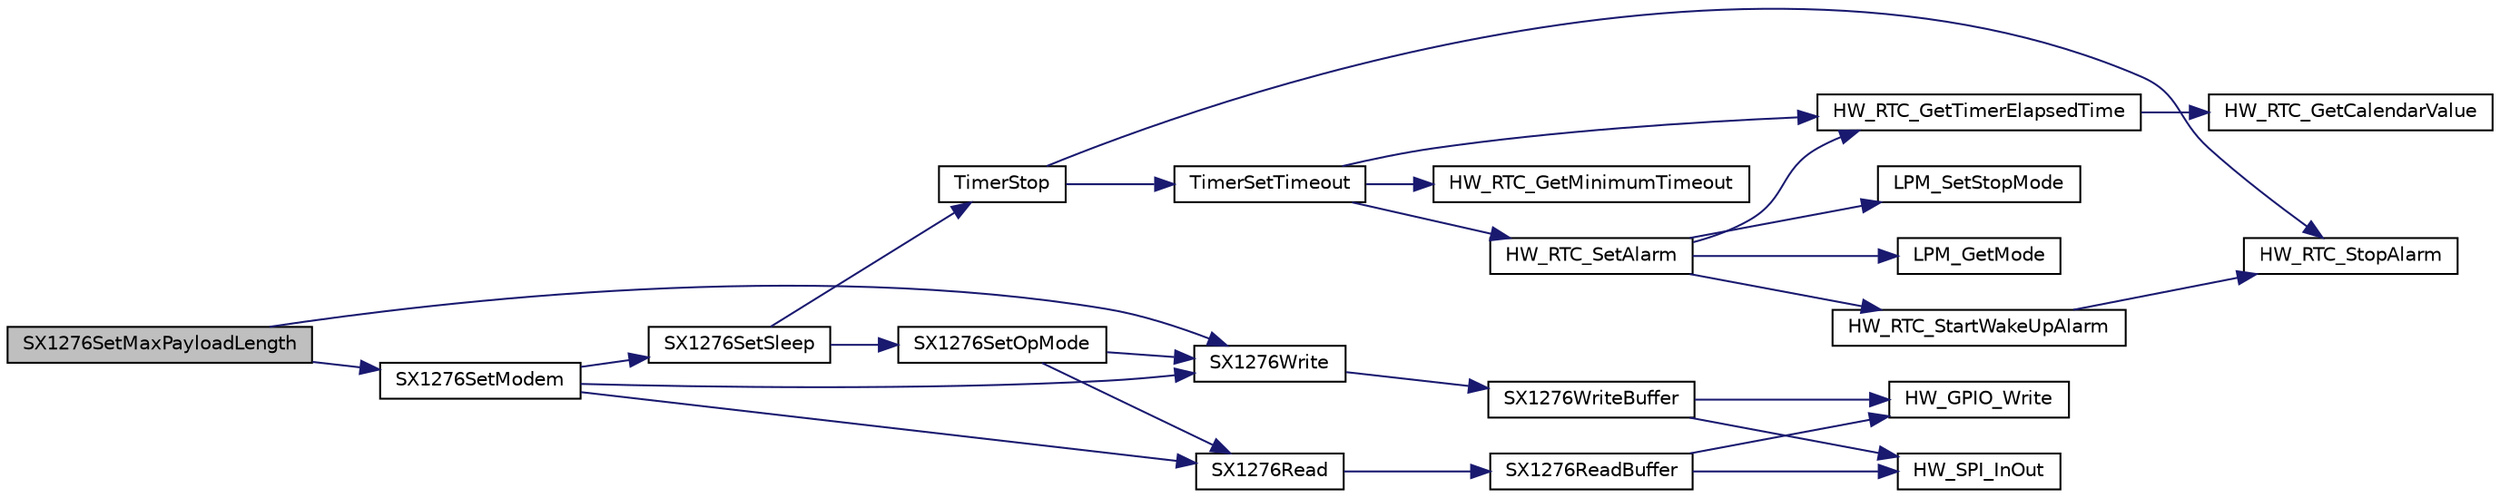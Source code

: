 digraph "SX1276SetMaxPayloadLength"
{
  edge [fontname="Helvetica",fontsize="10",labelfontname="Helvetica",labelfontsize="10"];
  node [fontname="Helvetica",fontsize="10",shape=record];
  rankdir="LR";
  Node362 [label="SX1276SetMaxPayloadLength",height=0.2,width=0.4,color="black", fillcolor="grey75", style="filled", fontcolor="black"];
  Node362 -> Node363 [color="midnightblue",fontsize="10",style="solid",fontname="Helvetica"];
  Node363 [label="SX1276SetModem",height=0.2,width=0.4,color="black", fillcolor="white", style="filled",URL="$sx1276_8c.html#a8325968bbefefab02537762dd274aa8b",tooltip="Configures the radio with the given modem "];
  Node363 -> Node364 [color="midnightblue",fontsize="10",style="solid",fontname="Helvetica"];
  Node364 [label="SX1276Read",height=0.2,width=0.4,color="black", fillcolor="white", style="filled",URL="$sx1276_8c.html#a1c0054da62dacb13d6286a7cfe01d863",tooltip="Reads the radio register at the specified address "];
  Node364 -> Node365 [color="midnightblue",fontsize="10",style="solid",fontname="Helvetica"];
  Node365 [label="SX1276ReadBuffer",height=0.2,width=0.4,color="black", fillcolor="white", style="filled",URL="$sx1276_8c.html#a9b3df4400813ac6aed7b77f400436ad0",tooltip="Reads multiple radio registers starting at address "];
  Node365 -> Node366 [color="midnightblue",fontsize="10",style="solid",fontname="Helvetica"];
  Node366 [label="HW_GPIO_Write",height=0.2,width=0.4,color="black", fillcolor="white", style="filled",URL="$group___lory_s_d_k___g_p_i_o___functions.html#ga64b37e6d4da7e8f148c92f898aed98de",tooltip="Writes the given value to the GPIO output "];
  Node365 -> Node367 [color="midnightblue",fontsize="10",style="solid",fontname="Helvetica"];
  Node367 [label="HW_SPI_InOut",height=0.2,width=0.4,color="black", fillcolor="white", style="filled",URL="$hw__spi_8h.html#ae0d3f21fb84de59193e82bd1943d5563",tooltip="Sends outData and receives inData "];
  Node363 -> Node368 [color="midnightblue",fontsize="10",style="solid",fontname="Helvetica"];
  Node368 [label="SX1276SetSleep",height=0.2,width=0.4,color="black", fillcolor="white", style="filled",URL="$sx1276_8c.html#a32a7b8c477b2f400f96a3255e1ab7620",tooltip="Sets the radio in sleep mode "];
  Node368 -> Node369 [color="midnightblue",fontsize="10",style="solid",fontname="Helvetica"];
  Node369 [label="TimerStop",height=0.2,width=0.4,color="black", fillcolor="white", style="filled",URL="$time_server_8c.html#a8ae899c4e8a9abf49d825d6959aa6bcb",tooltip="Stops and removes the timer object from the list of timer events "];
  Node369 -> Node370 [color="midnightblue",fontsize="10",style="solid",fontname="Helvetica"];
  Node370 [label="TimerSetTimeout",height=0.2,width=0.4,color="black", fillcolor="white", style="filled",URL="$time_server_8c.html#af90925c5246bd6bbc2863d08d4cca3a9",tooltip="Sets a timeout with the duration \"timestamp\" "];
  Node370 -> Node371 [color="midnightblue",fontsize="10",style="solid",fontname="Helvetica"];
  Node371 [label="HW_RTC_GetMinimumTimeout",height=0.2,width=0.4,color="black", fillcolor="white", style="filled",URL="$group___lory_s_d_k___r_t_c___functions.html#ga254f9e5c17daff978fef15be01021c51",tooltip="Return the minimum timeout the RTC is able to handle "];
  Node370 -> Node372 [color="midnightblue",fontsize="10",style="solid",fontname="Helvetica"];
  Node372 [label="HW_RTC_GetTimerElapsedTime",height=0.2,width=0.4,color="black", fillcolor="white", style="filled",URL="$group___lory_s_d_k___r_t_c___functions.html#ga7961116aa831950b62a413ecbbcfb02a",tooltip="Get the RTC timer elapsed time since the last Reference was set "];
  Node372 -> Node373 [color="midnightblue",fontsize="10",style="solid",fontname="Helvetica"];
  Node373 [label="HW_RTC_GetCalendarValue",height=0.2,width=0.4,color="black", fillcolor="white", style="filled",URL="$group___lory_s_d_k___r_t_c___functions.html#gaf81b8dc866a5c7b125355b55e3953387",tooltip="get current time from calendar in ticks "];
  Node370 -> Node374 [color="midnightblue",fontsize="10",style="solid",fontname="Helvetica"];
  Node374 [label="HW_RTC_SetAlarm",height=0.2,width=0.4,color="black", fillcolor="white", style="filled",URL="$group___lory_s_d_k___r_t_c___functions.html#ga09cec56d54c13de658fafdd003390771",tooltip="Set the alarm "];
  Node374 -> Node372 [color="midnightblue",fontsize="10",style="solid",fontname="Helvetica"];
  Node374 -> Node375 [color="midnightblue",fontsize="10",style="solid",fontname="Helvetica"];
  Node375 [label="LPM_SetStopMode",height=0.2,width=0.4,color="black", fillcolor="white", style="filled",URL="$low__power__manager_8c.html#ac8a0ff787d7d417b9e1f0697a1d5fd6d",tooltip="This API notifies the low power manager if the specified user allows the Off mode or not..."];
  Node374 -> Node376 [color="midnightblue",fontsize="10",style="solid",fontname="Helvetica"];
  Node376 [label="LPM_GetMode",height=0.2,width=0.4,color="black", fillcolor="white", style="filled",URL="$low__power__manager_8c.html#ae9107e412181f10977b724c346cebd45",tooltip="This API returns the Low Power Mode selected that will be applied when the system will enter low powe..."];
  Node374 -> Node377 [color="midnightblue",fontsize="10",style="solid",fontname="Helvetica"];
  Node377 [label="HW_RTC_StartWakeUpAlarm",height=0.2,width=0.4,color="black", fillcolor="white", style="filled",URL="$group___lory_s_d_k___r_t_c___functions.html#ga60703fcfc4abd73a2efc980e8bb6ad27",tooltip="start wake up alarm "];
  Node377 -> Node378 [color="midnightblue",fontsize="10",style="solid",fontname="Helvetica"];
  Node378 [label="HW_RTC_StopAlarm",height=0.2,width=0.4,color="black", fillcolor="white", style="filled",URL="$group___lory_s_d_k___r_t_c___functions.html#ga227be06e4dc1332d46ff12519db183b5",tooltip="Stop the Alarm "];
  Node369 -> Node378 [color="midnightblue",fontsize="10",style="solid",fontname="Helvetica"];
  Node368 -> Node379 [color="midnightblue",fontsize="10",style="solid",fontname="Helvetica"];
  Node379 [label="SX1276SetOpMode",height=0.2,width=0.4,color="black", fillcolor="white", style="filled",URL="$sx1276_8c.html#aaaac2e0d7b5bd63fabf38a235d27a452",tooltip="Sets the SX1276 operating mode "];
  Node379 -> Node380 [color="midnightblue",fontsize="10",style="solid",fontname="Helvetica"];
  Node380 [label="SX1276Write",height=0.2,width=0.4,color="black", fillcolor="white", style="filled",URL="$sx1276_8c.html#a15374c2bed5d3ff2d6b95fdf177b645e",tooltip="Writes the radio register at the specified address "];
  Node380 -> Node381 [color="midnightblue",fontsize="10",style="solid",fontname="Helvetica"];
  Node381 [label="SX1276WriteBuffer",height=0.2,width=0.4,color="black", fillcolor="white", style="filled",URL="$sx1276_8c.html#aba51c12ba7f6d704cdeed69201507983",tooltip="Writes multiple radio registers starting at address "];
  Node381 -> Node366 [color="midnightblue",fontsize="10",style="solid",fontname="Helvetica"];
  Node381 -> Node367 [color="midnightblue",fontsize="10",style="solid",fontname="Helvetica"];
  Node379 -> Node364 [color="midnightblue",fontsize="10",style="solid",fontname="Helvetica"];
  Node363 -> Node380 [color="midnightblue",fontsize="10",style="solid",fontname="Helvetica"];
  Node362 -> Node380 [color="midnightblue",fontsize="10",style="solid",fontname="Helvetica"];
}
